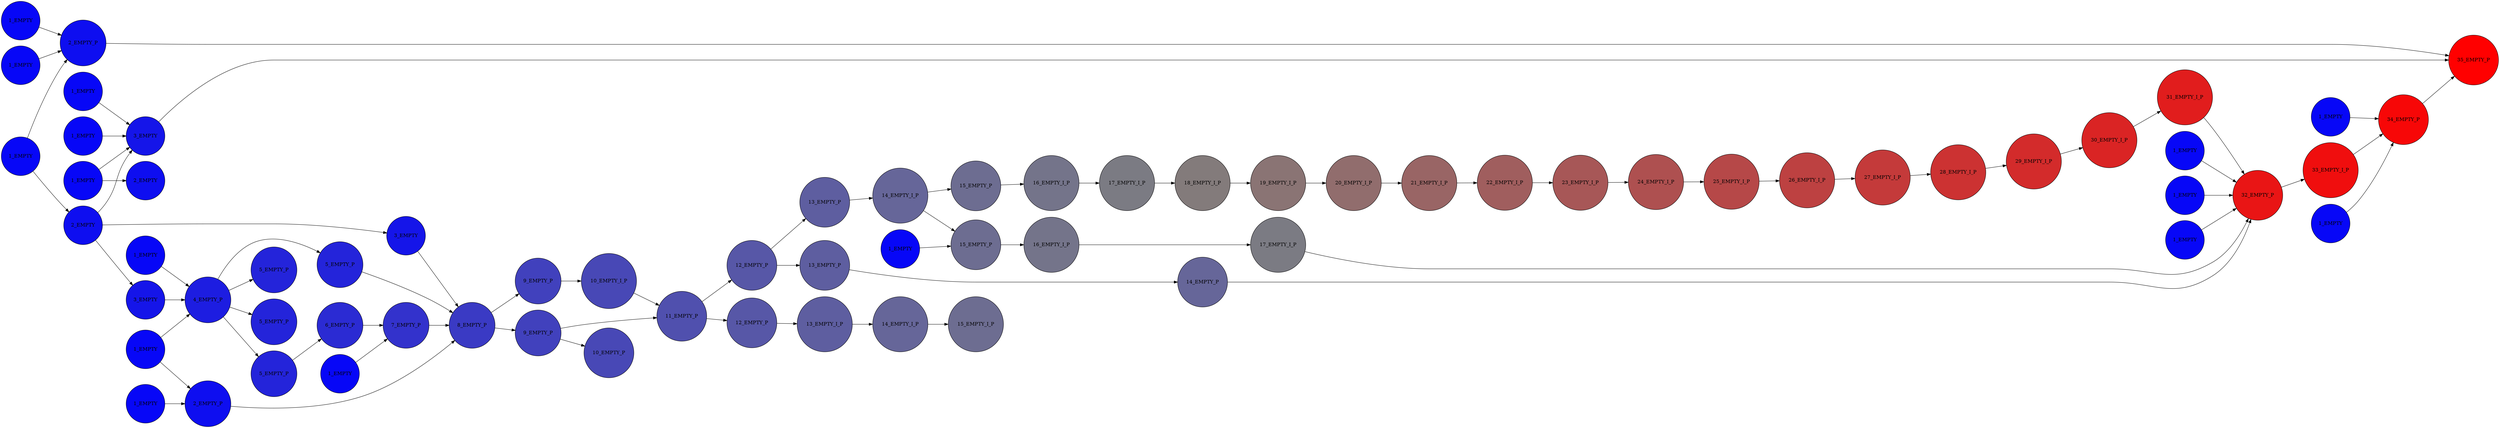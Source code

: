 digraph {
rankdir = LR;
ranksep = "0.8";
node[shape = circle];
node68 [shape=circle, style=filled, label="35_EMPTY_P", fillcolor="#ff0000"];
node67 [shape=circle, style=filled, label="2_EMPTY_P", fillcolor="#0e0ef0"];
node66 [shape=circle, style=filled, label="3_EMPTY", fillcolor="#1515e9"];
node65 [shape=circle, style=filled, label="1_EMPTY", fillcolor="#0707f7"];
node64 [shape=circle, style=filled, label="1_EMPTY", fillcolor="#0707f7"];
node63 [shape=circle, style=filled, label="1_EMPTY", fillcolor="#0707f7"];
node62 [shape=circle, style=filled, label="1_EMPTY", fillcolor="#0707f7"];
node61 [shape=circle, style=filled, label="1_EMPTY", fillcolor="#0707f7"];
node60 [shape=circle, style=filled, label="1_EMPTY", fillcolor="#0707f7"];
node59 [shape=circle, style=filled, label="1_EMPTY", fillcolor="#0707f7"];
node58 [shape=circle, style=filled, label="1_EMPTY", fillcolor="#0707f7"];
node57 [shape=circle, style=filled, label="1_EMPTY", fillcolor="#0707f7"];
node56 [shape=circle, style=filled, label="2_EMPTY", fillcolor="#0e0ef0"];
node55 [shape=circle, style=filled, label="2_EMPTY", fillcolor="#0e0ef0"];
node54 [shape=circle, style=filled, label="23_EMPTY_I_P", fillcolor="#a75757"];
node53 [shape=circle, style=filled, label="20_EMPTY_I_P", fillcolor="#916d6d"];
node52 [shape=circle, style=filled, label="29_EMPTY_I_P", fillcolor="#d32b2b"];
node51 [shape=circle, style=filled, label="26_EMPTY_I_P", fillcolor="#bd4141"];
node50 [shape=circle, style=filled, label="22_EMPTY_I_P", fillcolor="#a05e5e"];
node49 [shape=circle, style=filled, label="31_EMPTY_I_P", fillcolor="#e11d1d"];
node48 [shape=circle, style=filled, label="19_EMPTY_I_P", fillcolor="#8a7474"];
node47 [shape=circle, style=filled, label="28_EMPTY_I_P", fillcolor="#cc3232"];
node46 [shape=circle, style=filled, label="25_EMPTY_I_P", fillcolor="#b64848"];
node45 [shape=circle, style=filled, label="21_EMPTY_I_P", fillcolor="#996565"];
node44 [shape=circle, style=filled, label="30_EMPTY_I_P", fillcolor="#da2424"];
node43 [shape=circle, style=filled, label="18_EMPTY_I_P", fillcolor="#837b7b"];
node42 [shape=circle, style=filled, label="27_EMPTY_I_P", fillcolor="#c43a3a"];
node41 [shape=circle, style=filled, label="24_EMPTY_I_P", fillcolor="#ae5050"];
node40 [shape=circle, style=filled, label="16_EMPTY_I_P", fillcolor="#74748a"];
node39 [shape=circle, style=filled, label="13_EMPTY_P", fillcolor="#5e5ea0"];
node38 [shape=circle, style=filled, label="17_EMPTY_I_P", fillcolor="#7b7b83"];
node37 [shape=circle, style=filled, label="14_EMPTY_I_P", fillcolor="#666699"];
node36 [shape=circle, style=filled, label="15_EMPTY_P", fillcolor="#6d6d91"];
node35 [shape=circle, style=filled, label="12_EMPTY_P", fillcolor="#5757a7"];
node34 [shape=circle, style=filled, label="1_EMPTY", fillcolor="#0707f7"];
node33 [shape=circle, style=filled, label="3_EMPTY", fillcolor="#1515e9"];
node32 [shape=circle, style=filled, label="3_EMPTY", fillcolor="#1515e9"];
node31 [shape=circle, style=filled, label="1_EMPTY", fillcolor="#0707f7"];
node30 [shape=circle, style=filled, label="7_EMPTY_P", fillcolor="#3332cc"];
node29 [shape=circle, style=filled, label="33_EMPTY_I_P", fillcolor="#f00e0e"];
node28 [shape=circle, style=filled, label="4_EMPTY_P", fillcolor="#1d1de1"];
node27 [shape=circle, style=filled, label="5_EMPTY_P", fillcolor="#2424da"];
node26 [shape=circle, style=filled, label="6_EMPTY_P", fillcolor="#2b2bd3"];
node25 [shape=circle, style=filled, label="15_EMPTY_I_P", fillcolor="#6d6d91"];
node24 [shape=circle, style=filled, label="14_EMPTY_I_P", fillcolor="#666699"];
node23 [shape=circle, style=filled, label="12_EMPTY_P", fillcolor="#5757a7"];
node22 [shape=circle, style=filled, label="13_EMPTY_I_P", fillcolor="#5e5ea0"];
node21 [shape=circle, style=filled, label="9_EMPTY_P", fillcolor="#4141bd"];
node20 [shape=circle, style=filled, label="8_EMPTY_P", fillcolor="#3a3ac4"];
node19 [shape=circle, style=filled, label="32_EMPTY_P", fillcolor="#e91515"];
node18 [shape=circle, style=filled, label="15_EMPTY_P", fillcolor="#6d6d91"];
node17 [shape=circle, style=filled, label="17_EMPTY_I_P", fillcolor="#7b7b83"];
node16 [shape=circle, style=filled, label="16_EMPTY_I_P", fillcolor="#74748a"];
node15 [shape=circle, style=filled, label="1_EMPTY", fillcolor="#0707f7"];
node14 [shape=circle, style=filled, label="1_EMPTY", fillcolor="#0707f7"];
node13 [shape=circle, style=filled, label="1_EMPTY", fillcolor="#0707f7"];
node12 [shape=circle, style=filled, label="5_EMPTY_P", fillcolor="#2424da"];
node11 [shape=circle, style=filled, label="13_EMPTY_P", fillcolor="#5e5ea0"];
node10 [shape=circle, style=filled, label="14_EMPTY_P", fillcolor="#666699"];
node9 [shape=circle, style=filled, label="11_EMPTY_P", fillcolor="#5050ae"];
node8 [shape=circle, style=filled, label="10_EMPTY_I_P", fillcolor="#4848b6"];
node7 [shape=circle, style=filled, label="5_EMPTY_P", fillcolor="#2424da"];
node6 [shape=circle, style=filled, label="10_EMPTY_P", fillcolor="#4848b6"];
node5 [shape=circle, style=filled, label="5_EMPTY_P", fillcolor="#2424da"];
node4 [shape=circle, style=filled, label="2_EMPTY_P", fillcolor="#0e0ef0"];
node3 [shape=circle, style=filled, label="34_EMPTY_P", fillcolor="#f70707"];
node2 [shape=circle, style=filled, label="1_EMPTY", fillcolor="#0707f7"];
node1 [shape=circle, style=filled, label="1_EMPTY", fillcolor="#0707f7"];
node0 [shape=circle, style=filled, label="9_EMPTY_P", fillcolor="#4141bd"];
node67 -> node68;
node66 -> node68;
node65 -> node55;
node65 -> node67;
node64 -> node67;
node63 -> node28;
node62 -> node56;
node62 -> node66;
node61 -> node66;
node60 -> node66;
node59 -> node67;
node58 -> node4;
node58 -> node28;
node57 -> node30;
node55 -> node32;
node55 -> node33;
node55 -> node66;
node54 -> node41;
node53 -> node45;
node52 -> node44;
node51 -> node42;
node50 -> node54;
node49 -> node19;
node48 -> node53;
node47 -> node52;
node46 -> node51;
node45 -> node50;
node44 -> node49;
node43 -> node48;
node42 -> node47;
node41 -> node46;
node40 -> node38;
node39 -> node37;
node38 -> node43;
node37 -> node18;
node37 -> node36;
node36 -> node40;
node35 -> node11;
node35 -> node39;
node34 -> node19;
node33 -> node28;
node32 -> node20;
node31 -> node4;
node30 -> node20;
node29 -> node3;
node28 -> node5;
node28 -> node7;
node28 -> node12;
node28 -> node27;
node27 -> node26;
node26 -> node30;
node24 -> node25;
node23 -> node22;
node22 -> node24;
node21 -> node6;
node21 -> node9;
node20 -> node0;
node20 -> node21;
node19 -> node29;
node18 -> node16;
node17 -> node19;
node16 -> node17;
node15 -> node18;
node14 -> node19;
node13 -> node19;
node12 -> node20;
node11 -> node10;
node10 -> node19;
node9 -> node23;
node9 -> node35;
node8 -> node9;
node4 -> node20;
node3 -> node68;
node2 -> node3;
node1 -> node3;
node0 -> node8;
}